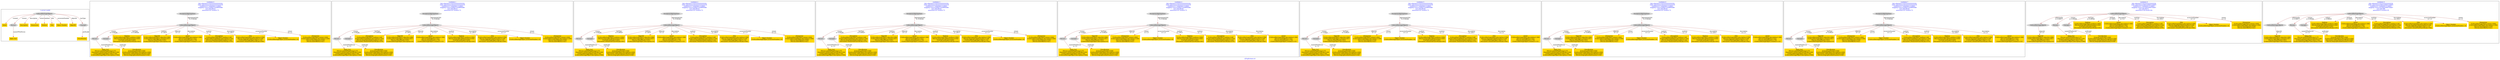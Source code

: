 digraph n0 {
fontcolor="blue"
remincross="true"
label="s29-gilcrease.csv"
subgraph cluster_0 {
label="1-correct model"
n2[style="filled",color="white",fillcolor="lightgray",label="CulturalHeritageObject1"];
n3[shape="plaintext",style="filled",fillcolor="gold",label="Dated"];
n4[style="filled",color="white",fillcolor="lightgray",label="Person1"];
n5[shape="plaintext",style="filled",fillcolor="gold",label="Description"];
n6[shape="plaintext",style="filled",fillcolor="gold",label="Dimensions"];
n7[shape="plaintext",style="filled",fillcolor="gold",label="Medium"];
n8[shape="plaintext",style="filled",fillcolor="gold",label="Title"];
n9[shape="plaintext",style="filled",fillcolor="gold",label="Object Number"];
n10[shape="plaintext",style="filled",fillcolor="gold",label="ObjectID"];
n11[style="filled",color="white",fillcolor="lightgray",label="Concept1"];
n12[shape="plaintext",style="filled",fillcolor="gold",label="Alpha Sort"];
n13[shape="plaintext",style="filled",fillcolor="gold",label="Classification"];
}
subgraph cluster_1 {
label="candidate 0\nlink coherence:0.8333333333333334\nnode coherence:0.8333333333333334\nconfidence:0.7228450013148601\nmapping score:0.6298372226605089\ncost:209.98023\n-precision:0.67-recall:0.73"
n15[style="filled",color="white",fillcolor="lightgray",label="CulturalHeritageObject1"];
n16[style="filled",color="white",fillcolor="lightgray",label="Person1"];
n17[style="filled",color="white",fillcolor="lightgray",label="Concept1"];
n18[style="filled",color="white",fillcolor="lightgray",label="EuropeanaAggregation1"];
n19[shape="plaintext",style="filled",fillcolor="gold",label="Classification\n[Concept,prefLabel,0.848]\n[CulturalHeritageObject,description,0.058]\n[Document,columnSubClassOfLink,0.056]\n[Person,biographicalInformation,0.039]"];
n20[shape="plaintext",style="filled",fillcolor="gold",label="Medium\n[CulturalHeritageObject,medium,0.994]\n[Person,biographicalInformation,0.004]\n[Concept,prefLabel,0.002]\n[Document,columnSubClassOfLink,0.001]"];
n21[shape="plaintext",style="filled",fillcolor="gold",label="ObjectID\n[CulturalHeritageObject,objectId,0.998]\n[CulturalHeritageObject,created,0.001]\n[Person,dateOfDeath,0.001]\n[CulturalHeritageObject,description,0.0]"];
n22[shape="plaintext",style="filled",fillcolor="gold",label="Dated\n[CulturalHeritageObject,description,0.386]\n[Person,dateOfBirth,0.323]\n[Person,dateOfDeath,0.178]\n[CulturalHeritageObject,created,0.113]"];
n23[shape="plaintext",style="filled",fillcolor="gold",label="Description\n[CulturalHeritageObject,medium,0.46]\n[CulturalHeritageObject,description,0.324]\n[Person,biographicalInformation,0.141]\n[Document,columnSubClassOfLink,0.075]"];
n24[shape="plaintext",style="filled",fillcolor="gold",label="Title\n[CulturalHeritageObject,description,0.556]\n[Person,biographicalInformation,0.238]\n[CulturalHeritageObject,title,0.113]\n[Document,columnSubClassOfLink,0.092]"];
n25[shape="plaintext",style="filled",fillcolor="gold",label="Alpha Sort\n[Person,nameOfThePerson,0.37]\n[Document,columnSubClassOfLink,0.339]\n[CulturalHeritageObject,title,0.192]\n[CulturalHeritageObject,description,0.099]"];
n26[shape="plaintext",style="filled",fillcolor="gold",label="Object Number\n[CulturalHeritageObject,accessionNumber,1.0]"];
n27[shape="plaintext",style="filled",fillcolor="gold",label="Dimensions\n[CulturalHeritageObject,extent,0.894]\n[CulturalHeritageObject,description,0.049]\n[Person,dateOfDeath,0.036]\n[Person,dateOfBirth,0.021]"];
}
subgraph cluster_2 {
label="candidate 1\nlink coherence:0.8333333333333334\nnode coherence:0.8333333333333334\nconfidence:0.7228450013148601\nmapping score:0.6298372226605089\ncost:209.98023\n-precision:0.67-recall:0.73"
n29[style="filled",color="white",fillcolor="lightgray",label="CulturalHeritageObject1"];
n30[style="filled",color="white",fillcolor="lightgray",label="Person1"];
n31[style="filled",color="white",fillcolor="lightgray",label="Concept1"];
n32[style="filled",color="white",fillcolor="lightgray",label="EuropeanaAggregation1"];
n33[shape="plaintext",style="filled",fillcolor="gold",label="Classification\n[Concept,prefLabel,0.848]\n[CulturalHeritageObject,description,0.058]\n[Document,columnSubClassOfLink,0.056]\n[Person,biographicalInformation,0.039]"];
n34[shape="plaintext",style="filled",fillcolor="gold",label="Description\n[CulturalHeritageObject,medium,0.46]\n[CulturalHeritageObject,description,0.324]\n[Person,biographicalInformation,0.141]\n[Document,columnSubClassOfLink,0.075]"];
n35[shape="plaintext",style="filled",fillcolor="gold",label="ObjectID\n[CulturalHeritageObject,objectId,0.998]\n[CulturalHeritageObject,created,0.001]\n[Person,dateOfDeath,0.001]\n[CulturalHeritageObject,description,0.0]"];
n36[shape="plaintext",style="filled",fillcolor="gold",label="Dated\n[CulturalHeritageObject,description,0.386]\n[Person,dateOfBirth,0.323]\n[Person,dateOfDeath,0.178]\n[CulturalHeritageObject,created,0.113]"];
n37[shape="plaintext",style="filled",fillcolor="gold",label="Medium\n[CulturalHeritageObject,medium,0.994]\n[Person,biographicalInformation,0.004]\n[Concept,prefLabel,0.002]\n[Document,columnSubClassOfLink,0.001]"];
n38[shape="plaintext",style="filled",fillcolor="gold",label="Title\n[CulturalHeritageObject,description,0.556]\n[Person,biographicalInformation,0.238]\n[CulturalHeritageObject,title,0.113]\n[Document,columnSubClassOfLink,0.092]"];
n39[shape="plaintext",style="filled",fillcolor="gold",label="Alpha Sort\n[Person,nameOfThePerson,0.37]\n[Document,columnSubClassOfLink,0.339]\n[CulturalHeritageObject,title,0.192]\n[CulturalHeritageObject,description,0.099]"];
n40[shape="plaintext",style="filled",fillcolor="gold",label="Object Number\n[CulturalHeritageObject,accessionNumber,1.0]"];
n41[shape="plaintext",style="filled",fillcolor="gold",label="Dimensions\n[CulturalHeritageObject,extent,0.894]\n[CulturalHeritageObject,description,0.049]\n[Person,dateOfDeath,0.036]\n[Person,dateOfBirth,0.021]"];
}
subgraph cluster_3 {
label="candidate 2\nlink coherence:0.8333333333333334\nnode coherence:0.8333333333333334\nconfidence:0.7228450013148601\nmapping score:0.6298372226605089\ncost:209.98024\n-precision:0.67-recall:0.73"
n43[style="filled",color="white",fillcolor="lightgray",label="CulturalHeritageObject1"];
n44[style="filled",color="white",fillcolor="lightgray",label="Person1"];
n45[style="filled",color="white",fillcolor="lightgray",label="Concept2"];
n46[style="filled",color="white",fillcolor="lightgray",label="EuropeanaAggregation1"];
n47[shape="plaintext",style="filled",fillcolor="gold",label="Medium\n[CulturalHeritageObject,medium,0.994]\n[Person,biographicalInformation,0.004]\n[Concept,prefLabel,0.002]\n[Document,columnSubClassOfLink,0.001]"];
n48[shape="plaintext",style="filled",fillcolor="gold",label="Classification\n[Concept,prefLabel,0.848]\n[CulturalHeritageObject,description,0.058]\n[Document,columnSubClassOfLink,0.056]\n[Person,biographicalInformation,0.039]"];
n49[shape="plaintext",style="filled",fillcolor="gold",label="ObjectID\n[CulturalHeritageObject,objectId,0.998]\n[CulturalHeritageObject,created,0.001]\n[Person,dateOfDeath,0.001]\n[CulturalHeritageObject,description,0.0]"];
n50[shape="plaintext",style="filled",fillcolor="gold",label="Dated\n[CulturalHeritageObject,description,0.386]\n[Person,dateOfBirth,0.323]\n[Person,dateOfDeath,0.178]\n[CulturalHeritageObject,created,0.113]"];
n51[shape="plaintext",style="filled",fillcolor="gold",label="Description\n[CulturalHeritageObject,medium,0.46]\n[CulturalHeritageObject,description,0.324]\n[Person,biographicalInformation,0.141]\n[Document,columnSubClassOfLink,0.075]"];
n52[shape="plaintext",style="filled",fillcolor="gold",label="Title\n[CulturalHeritageObject,description,0.556]\n[Person,biographicalInformation,0.238]\n[CulturalHeritageObject,title,0.113]\n[Document,columnSubClassOfLink,0.092]"];
n53[shape="plaintext",style="filled",fillcolor="gold",label="Alpha Sort\n[Person,nameOfThePerson,0.37]\n[Document,columnSubClassOfLink,0.339]\n[CulturalHeritageObject,title,0.192]\n[CulturalHeritageObject,description,0.099]"];
n54[shape="plaintext",style="filled",fillcolor="gold",label="Object Number\n[CulturalHeritageObject,accessionNumber,1.0]"];
n55[shape="plaintext",style="filled",fillcolor="gold",label="Dimensions\n[CulturalHeritageObject,extent,0.894]\n[CulturalHeritageObject,description,0.049]\n[Person,dateOfDeath,0.036]\n[Person,dateOfBirth,0.021]"];
}
subgraph cluster_4 {
label="candidate 3\nlink coherence:0.8333333333333334\nnode coherence:0.8333333333333334\nconfidence:0.7228450013148601\nmapping score:0.6298372226605089\ncost:209.98024\n-precision:0.67-recall:0.73"
n57[style="filled",color="white",fillcolor="lightgray",label="CulturalHeritageObject1"];
n58[style="filled",color="white",fillcolor="lightgray",label="Person1"];
n59[style="filled",color="white",fillcolor="lightgray",label="Concept2"];
n60[style="filled",color="white",fillcolor="lightgray",label="EuropeanaAggregation1"];
n61[shape="plaintext",style="filled",fillcolor="gold",label="Description\n[CulturalHeritageObject,medium,0.46]\n[CulturalHeritageObject,description,0.324]\n[Person,biographicalInformation,0.141]\n[Document,columnSubClassOfLink,0.075]"];
n62[shape="plaintext",style="filled",fillcolor="gold",label="Classification\n[Concept,prefLabel,0.848]\n[CulturalHeritageObject,description,0.058]\n[Document,columnSubClassOfLink,0.056]\n[Person,biographicalInformation,0.039]"];
n63[shape="plaintext",style="filled",fillcolor="gold",label="ObjectID\n[CulturalHeritageObject,objectId,0.998]\n[CulturalHeritageObject,created,0.001]\n[Person,dateOfDeath,0.001]\n[CulturalHeritageObject,description,0.0]"];
n64[shape="plaintext",style="filled",fillcolor="gold",label="Dated\n[CulturalHeritageObject,description,0.386]\n[Person,dateOfBirth,0.323]\n[Person,dateOfDeath,0.178]\n[CulturalHeritageObject,created,0.113]"];
n65[shape="plaintext",style="filled",fillcolor="gold",label="Medium\n[CulturalHeritageObject,medium,0.994]\n[Person,biographicalInformation,0.004]\n[Concept,prefLabel,0.002]\n[Document,columnSubClassOfLink,0.001]"];
n66[shape="plaintext",style="filled",fillcolor="gold",label="Title\n[CulturalHeritageObject,description,0.556]\n[Person,biographicalInformation,0.238]\n[CulturalHeritageObject,title,0.113]\n[Document,columnSubClassOfLink,0.092]"];
n67[shape="plaintext",style="filled",fillcolor="gold",label="Alpha Sort\n[Person,nameOfThePerson,0.37]\n[Document,columnSubClassOfLink,0.339]\n[CulturalHeritageObject,title,0.192]\n[CulturalHeritageObject,description,0.099]"];
n68[shape="plaintext",style="filled",fillcolor="gold",label="Object Number\n[CulturalHeritageObject,accessionNumber,1.0]"];
n69[shape="plaintext",style="filled",fillcolor="gold",label="Dimensions\n[CulturalHeritageObject,extent,0.894]\n[CulturalHeritageObject,description,0.049]\n[Person,dateOfDeath,0.036]\n[Person,dateOfBirth,0.021]"];
}
subgraph cluster_5 {
label="candidate 4\nlink coherence:0.8333333333333334\nnode coherence:0.8333333333333334\nconfidence:0.7228450013148601\nmapping score:0.6298372226605089\ncost:209.98026\n-precision:0.67-recall:0.73"
n71[style="filled",color="white",fillcolor="lightgray",label="CulturalHeritageObject2"];
n72[style="filled",color="white",fillcolor="lightgray",label="Person1"];
n73[style="filled",color="white",fillcolor="lightgray",label="Concept1"];
n74[style="filled",color="white",fillcolor="lightgray",label="EuropeanaAggregation1"];
n75[shape="plaintext",style="filled",fillcolor="gold",label="Classification\n[Concept,prefLabel,0.848]\n[CulturalHeritageObject,description,0.058]\n[Document,columnSubClassOfLink,0.056]\n[Person,biographicalInformation,0.039]"];
n76[shape="plaintext",style="filled",fillcolor="gold",label="ObjectID\n[CulturalHeritageObject,objectId,0.998]\n[CulturalHeritageObject,created,0.001]\n[Person,dateOfDeath,0.001]\n[CulturalHeritageObject,description,0.0]"];
n77[shape="plaintext",style="filled",fillcolor="gold",label="Dimensions\n[CulturalHeritageObject,extent,0.894]\n[CulturalHeritageObject,description,0.049]\n[Person,dateOfDeath,0.036]\n[Person,dateOfBirth,0.021]"];
n78[shape="plaintext",style="filled",fillcolor="gold",label="Object Number\n[CulturalHeritageObject,accessionNumber,1.0]"];
n79[shape="plaintext",style="filled",fillcolor="gold",label="Medium\n[CulturalHeritageObject,medium,0.994]\n[Person,biographicalInformation,0.004]\n[Concept,prefLabel,0.002]\n[Document,columnSubClassOfLink,0.001]"];
n80[shape="plaintext",style="filled",fillcolor="gold",label="Description\n[CulturalHeritageObject,medium,0.46]\n[CulturalHeritageObject,description,0.324]\n[Person,biographicalInformation,0.141]\n[Document,columnSubClassOfLink,0.075]"];
n81[shape="plaintext",style="filled",fillcolor="gold",label="Alpha Sort\n[Person,nameOfThePerson,0.37]\n[Document,columnSubClassOfLink,0.339]\n[CulturalHeritageObject,title,0.192]\n[CulturalHeritageObject,description,0.099]"];
n82[shape="plaintext",style="filled",fillcolor="gold",label="Title\n[CulturalHeritageObject,description,0.556]\n[Person,biographicalInformation,0.238]\n[CulturalHeritageObject,title,0.113]\n[Document,columnSubClassOfLink,0.092]"];
n83[shape="plaintext",style="filled",fillcolor="gold",label="Dated\n[CulturalHeritageObject,description,0.386]\n[Person,dateOfBirth,0.323]\n[Person,dateOfDeath,0.178]\n[CulturalHeritageObject,created,0.113]"];
}
subgraph cluster_6 {
label="candidate 5\nlink coherence:0.8333333333333334\nnode coherence:0.8333333333333334\nconfidence:0.7228450013148601\nmapping score:0.6298372226605089\ncost:209.98026\n-precision:0.67-recall:0.73"
n85[style="filled",color="white",fillcolor="lightgray",label="CulturalHeritageObject2"];
n86[style="filled",color="white",fillcolor="lightgray",label="Person1"];
n87[style="filled",color="white",fillcolor="lightgray",label="Concept2"];
n88[style="filled",color="white",fillcolor="lightgray",label="EuropeanaAggregation1"];
n89[shape="plaintext",style="filled",fillcolor="gold",label="ObjectID\n[CulturalHeritageObject,objectId,0.998]\n[CulturalHeritageObject,created,0.001]\n[Person,dateOfDeath,0.001]\n[CulturalHeritageObject,description,0.0]"];
n90[shape="plaintext",style="filled",fillcolor="gold",label="Dimensions\n[CulturalHeritageObject,extent,0.894]\n[CulturalHeritageObject,description,0.049]\n[Person,dateOfDeath,0.036]\n[Person,dateOfBirth,0.021]"];
n91[shape="plaintext",style="filled",fillcolor="gold",label="Object Number\n[CulturalHeritageObject,accessionNumber,1.0]"];
n92[shape="plaintext",style="filled",fillcolor="gold",label="Medium\n[CulturalHeritageObject,medium,0.994]\n[Person,biographicalInformation,0.004]\n[Concept,prefLabel,0.002]\n[Document,columnSubClassOfLink,0.001]"];
n93[shape="plaintext",style="filled",fillcolor="gold",label="Classification\n[Concept,prefLabel,0.848]\n[CulturalHeritageObject,description,0.058]\n[Document,columnSubClassOfLink,0.056]\n[Person,biographicalInformation,0.039]"];
n94[shape="plaintext",style="filled",fillcolor="gold",label="Description\n[CulturalHeritageObject,medium,0.46]\n[CulturalHeritageObject,description,0.324]\n[Person,biographicalInformation,0.141]\n[Document,columnSubClassOfLink,0.075]"];
n95[shape="plaintext",style="filled",fillcolor="gold",label="Alpha Sort\n[Person,nameOfThePerson,0.37]\n[Document,columnSubClassOfLink,0.339]\n[CulturalHeritageObject,title,0.192]\n[CulturalHeritageObject,description,0.099]"];
n96[shape="plaintext",style="filled",fillcolor="gold",label="Title\n[CulturalHeritageObject,description,0.556]\n[Person,biographicalInformation,0.238]\n[CulturalHeritageObject,title,0.113]\n[Document,columnSubClassOfLink,0.092]"];
n97[shape="plaintext",style="filled",fillcolor="gold",label="Dated\n[CulturalHeritageObject,description,0.386]\n[Person,dateOfBirth,0.323]\n[Person,dateOfDeath,0.178]\n[CulturalHeritageObject,created,0.113]"];
}
subgraph cluster_7 {
label="candidate 6\nlink coherence:0.8333333333333334\nnode coherence:0.8333333333333334\nconfidence:0.7228450013148601\nmapping score:0.6298372226605089\ncost:209.98026\n-precision:0.67-recall:0.73"
n99[style="filled",color="white",fillcolor="lightgray",label="CulturalHeritageObject2"];
n100[style="filled",color="white",fillcolor="lightgray",label="Person1"];
n101[style="filled",color="white",fillcolor="lightgray",label="Concept1"];
n102[style="filled",color="white",fillcolor="lightgray",label="EuropeanaAggregation1"];
n103[shape="plaintext",style="filled",fillcolor="gold",label="Classification\n[Concept,prefLabel,0.848]\n[CulturalHeritageObject,description,0.058]\n[Document,columnSubClassOfLink,0.056]\n[Person,biographicalInformation,0.039]"];
n104[shape="plaintext",style="filled",fillcolor="gold",label="ObjectID\n[CulturalHeritageObject,objectId,0.998]\n[CulturalHeritageObject,created,0.001]\n[Person,dateOfDeath,0.001]\n[CulturalHeritageObject,description,0.0]"];
n105[shape="plaintext",style="filled",fillcolor="gold",label="Dimensions\n[CulturalHeritageObject,extent,0.894]\n[CulturalHeritageObject,description,0.049]\n[Person,dateOfDeath,0.036]\n[Person,dateOfBirth,0.021]"];
n106[shape="plaintext",style="filled",fillcolor="gold",label="Object Number\n[CulturalHeritageObject,accessionNumber,1.0]"];
n107[shape="plaintext",style="filled",fillcolor="gold",label="Description\n[CulturalHeritageObject,medium,0.46]\n[CulturalHeritageObject,description,0.324]\n[Person,biographicalInformation,0.141]\n[Document,columnSubClassOfLink,0.075]"];
n108[shape="plaintext",style="filled",fillcolor="gold",label="Medium\n[CulturalHeritageObject,medium,0.994]\n[Person,biographicalInformation,0.004]\n[Concept,prefLabel,0.002]\n[Document,columnSubClassOfLink,0.001]"];
n109[shape="plaintext",style="filled",fillcolor="gold",label="Alpha Sort\n[Person,nameOfThePerson,0.37]\n[Document,columnSubClassOfLink,0.339]\n[CulturalHeritageObject,title,0.192]\n[CulturalHeritageObject,description,0.099]"];
n110[shape="plaintext",style="filled",fillcolor="gold",label="Title\n[CulturalHeritageObject,description,0.556]\n[Person,biographicalInformation,0.238]\n[CulturalHeritageObject,title,0.113]\n[Document,columnSubClassOfLink,0.092]"];
n111[shape="plaintext",style="filled",fillcolor="gold",label="Dated\n[CulturalHeritageObject,description,0.386]\n[Person,dateOfBirth,0.323]\n[Person,dateOfDeath,0.178]\n[CulturalHeritageObject,created,0.113]"];
}
subgraph cluster_8 {
label="candidate 7\nlink coherence:0.8333333333333334\nnode coherence:0.8333333333333334\nconfidence:0.7228450013148601\nmapping score:0.6298372226605089\ncost:209.98026\n-precision:0.67-recall:0.73"
n113[style="filled",color="white",fillcolor="lightgray",label="CulturalHeritageObject2"];
n114[style="filled",color="white",fillcolor="lightgray",label="Person1"];
n115[style="filled",color="white",fillcolor="lightgray",label="Concept2"];
n116[style="filled",color="white",fillcolor="lightgray",label="EuropeanaAggregation1"];
n117[shape="plaintext",style="filled",fillcolor="gold",label="ObjectID\n[CulturalHeritageObject,objectId,0.998]\n[CulturalHeritageObject,created,0.001]\n[Person,dateOfDeath,0.001]\n[CulturalHeritageObject,description,0.0]"];
n118[shape="plaintext",style="filled",fillcolor="gold",label="Dimensions\n[CulturalHeritageObject,extent,0.894]\n[CulturalHeritageObject,description,0.049]\n[Person,dateOfDeath,0.036]\n[Person,dateOfBirth,0.021]"];
n119[shape="plaintext",style="filled",fillcolor="gold",label="Object Number\n[CulturalHeritageObject,accessionNumber,1.0]"];
n120[shape="plaintext",style="filled",fillcolor="gold",label="Description\n[CulturalHeritageObject,medium,0.46]\n[CulturalHeritageObject,description,0.324]\n[Person,biographicalInformation,0.141]\n[Document,columnSubClassOfLink,0.075]"];
n121[shape="plaintext",style="filled",fillcolor="gold",label="Classification\n[Concept,prefLabel,0.848]\n[CulturalHeritageObject,description,0.058]\n[Document,columnSubClassOfLink,0.056]\n[Person,biographicalInformation,0.039]"];
n122[shape="plaintext",style="filled",fillcolor="gold",label="Medium\n[CulturalHeritageObject,medium,0.994]\n[Person,biographicalInformation,0.004]\n[Concept,prefLabel,0.002]\n[Document,columnSubClassOfLink,0.001]"];
n123[shape="plaintext",style="filled",fillcolor="gold",label="Alpha Sort\n[Person,nameOfThePerson,0.37]\n[Document,columnSubClassOfLink,0.339]\n[CulturalHeritageObject,title,0.192]\n[CulturalHeritageObject,description,0.099]"];
n124[shape="plaintext",style="filled",fillcolor="gold",label="Title\n[CulturalHeritageObject,description,0.556]\n[Person,biographicalInformation,0.238]\n[CulturalHeritageObject,title,0.113]\n[Document,columnSubClassOfLink,0.092]"];
n125[shape="plaintext",style="filled",fillcolor="gold",label="Dated\n[CulturalHeritageObject,description,0.386]\n[Person,dateOfBirth,0.323]\n[Person,dateOfDeath,0.178]\n[CulturalHeritageObject,created,0.113]"];
}
subgraph cluster_9 {
label="candidate 8\nlink coherence:0.8333333333333334\nnode coherence:0.8461538461538461\nconfidence:0.7228450013148601\nmapping score:0.6155922084154947\ncost:209.98211\n-precision:0.58-recall:0.64"
n127[style="filled",color="white",fillcolor="lightgray",label="CulturalHeritageObject1"];
n128[style="filled",color="white",fillcolor="lightgray",label="CulturalHeritageObject2"];
n129[style="filled",color="white",fillcolor="lightgray",label="Person1"];
n130[style="filled",color="white",fillcolor="lightgray",label="Concept1"];
n131[shape="plaintext",style="filled",fillcolor="gold",label="Classification\n[Concept,prefLabel,0.848]\n[CulturalHeritageObject,description,0.058]\n[Document,columnSubClassOfLink,0.056]\n[Person,biographicalInformation,0.039]"];
n132[shape="plaintext",style="filled",fillcolor="gold",label="ObjectID\n[CulturalHeritageObject,objectId,0.998]\n[CulturalHeritageObject,created,0.001]\n[Person,dateOfDeath,0.001]\n[CulturalHeritageObject,description,0.0]"];
n133[shape="plaintext",style="filled",fillcolor="gold",label="Medium\n[CulturalHeritageObject,medium,0.994]\n[Person,biographicalInformation,0.004]\n[Concept,prefLabel,0.002]\n[Document,columnSubClassOfLink,0.001]"];
n134[shape="plaintext",style="filled",fillcolor="gold",label="Dated\n[CulturalHeritageObject,description,0.386]\n[Person,dateOfBirth,0.323]\n[Person,dateOfDeath,0.178]\n[CulturalHeritageObject,created,0.113]"];
n135[shape="plaintext",style="filled",fillcolor="gold",label="Description\n[CulturalHeritageObject,medium,0.46]\n[CulturalHeritageObject,description,0.324]\n[Person,biographicalInformation,0.141]\n[Document,columnSubClassOfLink,0.075]"];
n136[shape="plaintext",style="filled",fillcolor="gold",label="Title\n[CulturalHeritageObject,description,0.556]\n[Person,biographicalInformation,0.238]\n[CulturalHeritageObject,title,0.113]\n[Document,columnSubClassOfLink,0.092]"];
n137[shape="plaintext",style="filled",fillcolor="gold",label="Alpha Sort\n[Person,nameOfThePerson,0.37]\n[Document,columnSubClassOfLink,0.339]\n[CulturalHeritageObject,title,0.192]\n[CulturalHeritageObject,description,0.099]"];
n138[shape="plaintext",style="filled",fillcolor="gold",label="Object Number\n[CulturalHeritageObject,accessionNumber,1.0]"];
n139[shape="plaintext",style="filled",fillcolor="gold",label="Dimensions\n[CulturalHeritageObject,extent,0.894]\n[CulturalHeritageObject,description,0.049]\n[Person,dateOfDeath,0.036]\n[Person,dateOfBirth,0.021]"];
}
subgraph cluster_10 {
label="candidate 9\nlink coherence:0.8333333333333334\nnode coherence:0.8461538461538461\nconfidence:0.7228450013148601\nmapping score:0.6155922084154947\ncost:209.988\n-precision:0.5-recall:0.55"
n141[style="filled",color="white",fillcolor="lightgray",label="CulturalHeritageObject1"];
n142[style="filled",color="white",fillcolor="lightgray",label="CulturalHeritageObject2"];
n143[style="filled",color="white",fillcolor="lightgray",label="Person1"];
n144[style="filled",color="white",fillcolor="lightgray",label="Concept1"];
n145[shape="plaintext",style="filled",fillcolor="gold",label="Classification\n[Concept,prefLabel,0.848]\n[CulturalHeritageObject,description,0.058]\n[Document,columnSubClassOfLink,0.056]\n[Person,biographicalInformation,0.039]"];
n146[shape="plaintext",style="filled",fillcolor="gold",label="ObjectID\n[CulturalHeritageObject,objectId,0.998]\n[CulturalHeritageObject,created,0.001]\n[Person,dateOfDeath,0.001]\n[CulturalHeritageObject,description,0.0]"];
n147[shape="plaintext",style="filled",fillcolor="gold",label="Medium\n[CulturalHeritageObject,medium,0.994]\n[Person,biographicalInformation,0.004]\n[Concept,prefLabel,0.002]\n[Document,columnSubClassOfLink,0.001]"];
n148[shape="plaintext",style="filled",fillcolor="gold",label="Dated\n[CulturalHeritageObject,description,0.386]\n[Person,dateOfBirth,0.323]\n[Person,dateOfDeath,0.178]\n[CulturalHeritageObject,created,0.113]"];
n149[shape="plaintext",style="filled",fillcolor="gold",label="Description\n[CulturalHeritageObject,medium,0.46]\n[CulturalHeritageObject,description,0.324]\n[Person,biographicalInformation,0.141]\n[Document,columnSubClassOfLink,0.075]"];
n150[shape="plaintext",style="filled",fillcolor="gold",label="Title\n[CulturalHeritageObject,description,0.556]\n[Person,biographicalInformation,0.238]\n[CulturalHeritageObject,title,0.113]\n[Document,columnSubClassOfLink,0.092]"];
n151[shape="plaintext",style="filled",fillcolor="gold",label="Alpha Sort\n[Person,nameOfThePerson,0.37]\n[Document,columnSubClassOfLink,0.339]\n[CulturalHeritageObject,title,0.192]\n[CulturalHeritageObject,description,0.099]"];
n152[shape="plaintext",style="filled",fillcolor="gold",label="Object Number\n[CulturalHeritageObject,accessionNumber,1.0]"];
n153[shape="plaintext",style="filled",fillcolor="gold",label="Dimensions\n[CulturalHeritageObject,extent,0.894]\n[CulturalHeritageObject,description,0.049]\n[Person,dateOfDeath,0.036]\n[Person,dateOfBirth,0.021]"];
}
n2 -> n3[color="brown",fontcolor="black",label="created"]
n2 -> n4[color="brown",fontcolor="black",label="creator"]
n2 -> n5[color="brown",fontcolor="black",label="description"]
n2 -> n6[color="brown",fontcolor="black",label="extent"]
n2 -> n7[color="brown",fontcolor="black",label="medium"]
n2 -> n8[color="brown",fontcolor="black",label="title"]
n2 -> n9[color="brown",fontcolor="black",label="accessionNumber"]
n2 -> n10[color="brown",fontcolor="black",label="objectId"]
n2 -> n11[color="brown",fontcolor="black",label="hasType"]
n4 -> n12[color="brown",fontcolor="black",label="nameOfThePerson"]
n11 -> n13[color="brown",fontcolor="black",label="prefLabel"]
n15 -> n16[color="brown",fontcolor="black",label="creator\nw=0.99288"]
n15 -> n17[color="brown",fontcolor="black",label="hasType\nw=0.99346"]
n18 -> n15[color="brown",fontcolor="black",label="aggregatedCHO\nw=0.99389"]
n17 -> n19[color="brown",fontcolor="black",label="prefLabel\nw=1.0"]
n15 -> n20[color="brown",fontcolor="black",label="medium\nw=100.0"]
n15 -> n21[color="brown",fontcolor="black",label="objectId\nw=1.0"]
n15 -> n22[color="brown",fontcolor="black",label="description\nw=1.0"]
n15 -> n23[color="brown",fontcolor="black",label="medium\nw=1.0"]
n15 -> n24[color="brown",fontcolor="black",label="description\nw=100.0"]
n16 -> n25[color="brown",fontcolor="black",label="nameOfThePerson\nw=1.0"]
n15 -> n26[color="brown",fontcolor="black",label="accessionNumber\nw=1.0"]
n15 -> n27[color="brown",fontcolor="black",label="extent\nw=1.0"]
n29 -> n30[color="brown",fontcolor="black",label="creator\nw=0.99288"]
n29 -> n31[color="brown",fontcolor="black",label="hasType\nw=0.99346"]
n32 -> n29[color="brown",fontcolor="black",label="aggregatedCHO\nw=0.99389"]
n31 -> n33[color="brown",fontcolor="black",label="prefLabel\nw=1.0"]
n29 -> n34[color="brown",fontcolor="black",label="medium\nw=100.0"]
n29 -> n35[color="brown",fontcolor="black",label="objectId\nw=1.0"]
n29 -> n36[color="brown",fontcolor="black",label="description\nw=1.0"]
n29 -> n37[color="brown",fontcolor="black",label="medium\nw=1.0"]
n29 -> n38[color="brown",fontcolor="black",label="description\nw=100.0"]
n30 -> n39[color="brown",fontcolor="black",label="nameOfThePerson\nw=1.0"]
n29 -> n40[color="brown",fontcolor="black",label="accessionNumber\nw=1.0"]
n29 -> n41[color="brown",fontcolor="black",label="extent\nw=1.0"]
n43 -> n44[color="brown",fontcolor="black",label="creator\nw=0.99288"]
n43 -> n45[color="brown",fontcolor="black",label="hasType\nw=0.99347"]
n46 -> n43[color="brown",fontcolor="black",label="aggregatedCHO\nw=0.99389"]
n43 -> n47[color="brown",fontcolor="black",label="medium\nw=100.0"]
n45 -> n48[color="brown",fontcolor="black",label="prefLabel\nw=1.0"]
n43 -> n49[color="brown",fontcolor="black",label="objectId\nw=1.0"]
n43 -> n50[color="brown",fontcolor="black",label="description\nw=1.0"]
n43 -> n51[color="brown",fontcolor="black",label="medium\nw=1.0"]
n43 -> n52[color="brown",fontcolor="black",label="description\nw=100.0"]
n44 -> n53[color="brown",fontcolor="black",label="nameOfThePerson\nw=1.0"]
n43 -> n54[color="brown",fontcolor="black",label="accessionNumber\nw=1.0"]
n43 -> n55[color="brown",fontcolor="black",label="extent\nw=1.0"]
n57 -> n58[color="brown",fontcolor="black",label="creator\nw=0.99288"]
n57 -> n59[color="brown",fontcolor="black",label="hasType\nw=0.99347"]
n60 -> n57[color="brown",fontcolor="black",label="aggregatedCHO\nw=0.99389"]
n57 -> n61[color="brown",fontcolor="black",label="medium\nw=100.0"]
n59 -> n62[color="brown",fontcolor="black",label="prefLabel\nw=1.0"]
n57 -> n63[color="brown",fontcolor="black",label="objectId\nw=1.0"]
n57 -> n64[color="brown",fontcolor="black",label="description\nw=1.0"]
n57 -> n65[color="brown",fontcolor="black",label="medium\nw=1.0"]
n57 -> n66[color="brown",fontcolor="black",label="description\nw=100.0"]
n58 -> n67[color="brown",fontcolor="black",label="nameOfThePerson\nw=1.0"]
n57 -> n68[color="brown",fontcolor="black",label="accessionNumber\nw=1.0"]
n57 -> n69[color="brown",fontcolor="black",label="extent\nw=1.0"]
n71 -> n72[color="brown",fontcolor="black",label="creator\nw=0.9929"]
n71 -> n73[color="brown",fontcolor="black",label="hasType\nw=0.99347"]
n74 -> n71[color="brown",fontcolor="black",label="aggregatedCHO\nw=0.99389"]
n73 -> n75[color="brown",fontcolor="black",label="prefLabel\nw=1.0"]
n71 -> n76[color="brown",fontcolor="black",label="objectId\nw=1.0"]
n71 -> n77[color="brown",fontcolor="black",label="extent\nw=1.0"]
n71 -> n78[color="brown",fontcolor="black",label="accessionNumber\nw=1.0"]
n71 -> n79[color="brown",fontcolor="black",label="medium\nw=100.0"]
n71 -> n80[color="brown",fontcolor="black",label="medium\nw=1.0"]
n72 -> n81[color="brown",fontcolor="black",label="nameOfThePerson\nw=1.0"]
n71 -> n82[color="brown",fontcolor="black",label="description\nw=100.0"]
n71 -> n83[color="brown",fontcolor="black",label="description\nw=1.0"]
n85 -> n86[color="brown",fontcolor="black",label="creator\nw=0.9929"]
n85 -> n87[color="brown",fontcolor="black",label="hasType\nw=0.99347"]
n88 -> n85[color="brown",fontcolor="black",label="aggregatedCHO\nw=0.99389"]
n85 -> n89[color="brown",fontcolor="black",label="objectId\nw=1.0"]
n85 -> n90[color="brown",fontcolor="black",label="extent\nw=1.0"]
n85 -> n91[color="brown",fontcolor="black",label="accessionNumber\nw=1.0"]
n85 -> n92[color="brown",fontcolor="black",label="medium\nw=100.0"]
n87 -> n93[color="brown",fontcolor="black",label="prefLabel\nw=1.0"]
n85 -> n94[color="brown",fontcolor="black",label="medium\nw=1.0"]
n86 -> n95[color="brown",fontcolor="black",label="nameOfThePerson\nw=1.0"]
n85 -> n96[color="brown",fontcolor="black",label="description\nw=100.0"]
n85 -> n97[color="brown",fontcolor="black",label="description\nw=1.0"]
n99 -> n100[color="brown",fontcolor="black",label="creator\nw=0.9929"]
n99 -> n101[color="brown",fontcolor="black",label="hasType\nw=0.99347"]
n102 -> n99[color="brown",fontcolor="black",label="aggregatedCHO\nw=0.99389"]
n101 -> n103[color="brown",fontcolor="black",label="prefLabel\nw=1.0"]
n99 -> n104[color="brown",fontcolor="black",label="objectId\nw=1.0"]
n99 -> n105[color="brown",fontcolor="black",label="extent\nw=1.0"]
n99 -> n106[color="brown",fontcolor="black",label="accessionNumber\nw=1.0"]
n99 -> n107[color="brown",fontcolor="black",label="medium\nw=100.0"]
n99 -> n108[color="brown",fontcolor="black",label="medium\nw=1.0"]
n100 -> n109[color="brown",fontcolor="black",label="nameOfThePerson\nw=1.0"]
n99 -> n110[color="brown",fontcolor="black",label="description\nw=100.0"]
n99 -> n111[color="brown",fontcolor="black",label="description\nw=1.0"]
n113 -> n114[color="brown",fontcolor="black",label="creator\nw=0.9929"]
n113 -> n115[color="brown",fontcolor="black",label="hasType\nw=0.99347"]
n116 -> n113[color="brown",fontcolor="black",label="aggregatedCHO\nw=0.99389"]
n113 -> n117[color="brown",fontcolor="black",label="objectId\nw=1.0"]
n113 -> n118[color="brown",fontcolor="black",label="extent\nw=1.0"]
n113 -> n119[color="brown",fontcolor="black",label="accessionNumber\nw=1.0"]
n113 -> n120[color="brown",fontcolor="black",label="medium\nw=100.0"]
n115 -> n121[color="brown",fontcolor="black",label="prefLabel\nw=1.0"]
n113 -> n122[color="brown",fontcolor="black",label="medium\nw=1.0"]
n114 -> n123[color="brown",fontcolor="black",label="nameOfThePerson\nw=1.0"]
n113 -> n124[color="brown",fontcolor="black",label="description\nw=100.0"]
n113 -> n125[color="brown",fontcolor="black",label="description\nw=1.0"]
n127 -> n128[color="brown",fontcolor="black",label="isRelatedTo\nw=0.99577"]
n127 -> n129[color="brown",fontcolor="black",label="creator\nw=0.99288"]
n127 -> n130[color="brown",fontcolor="black",label="hasType\nw=0.99346"]
n130 -> n131[color="brown",fontcolor="black",label="prefLabel\nw=1.0"]
n128 -> n132[color="brown",fontcolor="black",label="objectId\nw=1.0"]
n127 -> n133[color="brown",fontcolor="black",label="medium\nw=100.0"]
n127 -> n134[color="brown",fontcolor="black",label="description\nw=1.0"]
n127 -> n135[color="brown",fontcolor="black",label="medium\nw=1.0"]
n127 -> n136[color="brown",fontcolor="black",label="description\nw=100.0"]
n129 -> n137[color="brown",fontcolor="black",label="nameOfThePerson\nw=1.0"]
n127 -> n138[color="brown",fontcolor="black",label="accessionNumber\nw=1.0"]
n127 -> n139[color="brown",fontcolor="black",label="extent\nw=1.0"]
n141 -> n142[color="brown",fontcolor="black",label="isRelatedTo\nw=0.99577"]
n141 -> n143[color="brown",fontcolor="black",label="creator\nw=0.99288"]
n141 -> n144[color="brown",fontcolor="black",label="subject\nw=0.99935"]
n144 -> n145[color="brown",fontcolor="black",label="prefLabel\nw=1.0"]
n142 -> n146[color="brown",fontcolor="black",label="objectId\nw=1.0"]
n141 -> n147[color="brown",fontcolor="black",label="medium\nw=100.0"]
n141 -> n148[color="brown",fontcolor="black",label="description\nw=1.0"]
n141 -> n149[color="brown",fontcolor="black",label="medium\nw=1.0"]
n141 -> n150[color="brown",fontcolor="black",label="description\nw=100.0"]
n143 -> n151[color="brown",fontcolor="black",label="nameOfThePerson\nw=1.0"]
n141 -> n152[color="brown",fontcolor="black",label="accessionNumber\nw=1.0"]
n141 -> n153[color="brown",fontcolor="black",label="extent\nw=1.0"]
}
